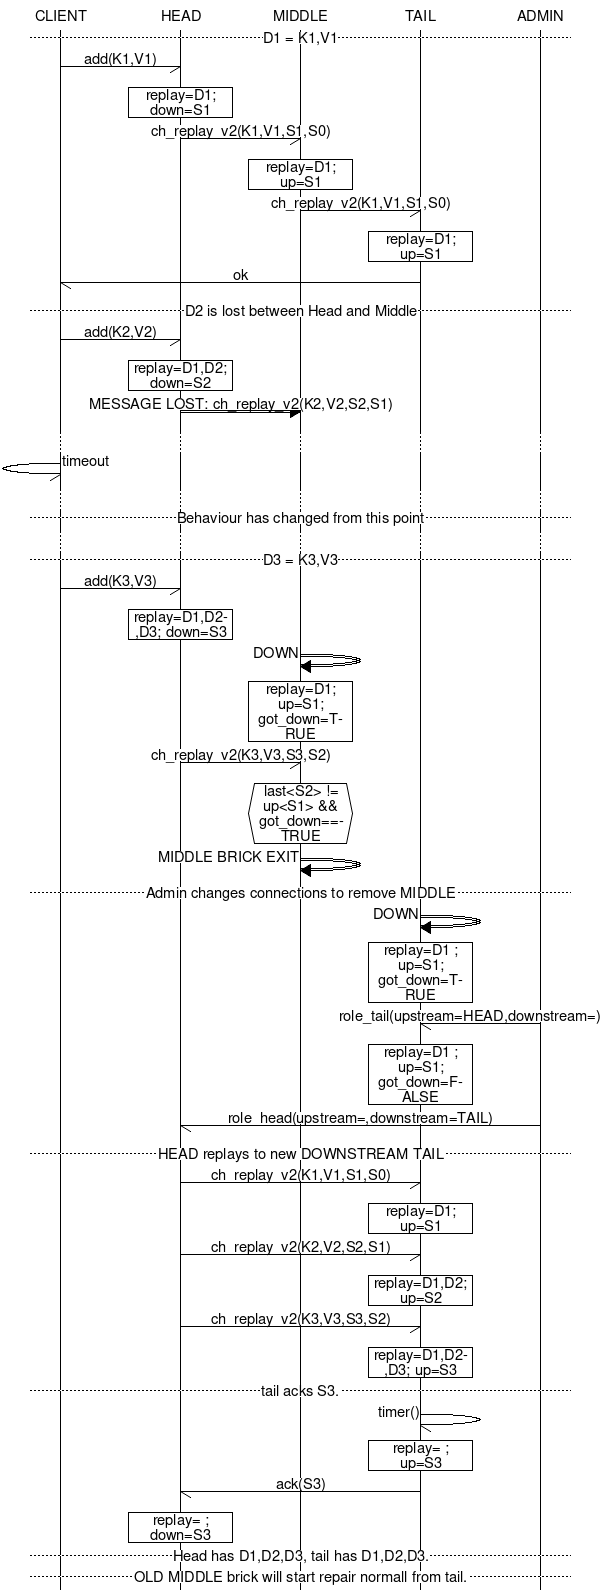 ## -*- mode: graphviz-dot -*-
## vim: set syntax=dot:

##
## Copyright (c) 2005-2011 Gemini Mobile Technologies, Inc.  All rights reserved.
##
## Licensed under the Apache License, Version 2.0 (the "License");
## you may not use this file except in compliance with the License.
## You may obtain a copy of the License at
##
##     http://www.apache.org/licenses/LICENSE-2.0
##
## Unless required by applicable law or agreed to in writing, software
## distributed under the License is distributed on an "AS IS" BASIS,
## WITHOUT WARRANTIES OR CONDITIONS OF ANY KIND, either express or implied.
## See the License for the specific language governing permissions and
## limitations under the License.
##

msc {
    CLIENT, HEAD, MIDDLE, TAIL, ADMIN;
    --- [label="D1 = K1,V1"];
    CLIENT -> HEAD    [label="add(K1,V1)"];
    HEAD box HEAD     [label="replay=D1; down=S1"];
    HEAD -> MIDDLE    [label="ch_replay_v2(K1,V1,S1,S0)"];
    MIDDLE box MIDDLE [label="replay=D1; up=S1"];
    MIDDLE -> TAIL    [label="ch_replay_v2(K1,V1,S1,S0)"];
    TAIL box TAIL     [label="replay=D1; up=S1"];
    TAIL -> CLIENT    [label="ok"];

    --- [label="D2 is lost between Head and Middle"];
    CLIENT -> HEAD    [label="add(K2,V2)"];
    HEAD box HEAD     [label="replay=D1,D2; down=S2"];
    HEAD :> MIDDLE    [label="MESSAGE LOST: ch_replay_v2(K2,V2,S2,S1)"];
    ...;
    CLIENT -> CLIENT  [label="timeout"];

    ...;
    --- [label="Behaviour has changed from this point"];
    ...;

    --- [label="D3 = K3,V3"];
    CLIENT -> HEAD    [label="add(K3,V3)"];
    HEAD box HEAD     [label="replay=D1,D2,D3; down=S3"];
    MIDDLE :> MIDDLE  [label="DOWN"];
    MIDDLE box MIDDLE [label="replay=D1; up=S1; got_down=TRUE"];
    HEAD -> MIDDLE    [label="ch_replay_v2(K3,V3,S3,S2)"];
    MIDDLE abox MIDDLE [label="last<S2> != up<S1> && got_down==TRUE"];
    MIDDLE :> MIDDLE [label="MIDDLE BRICK EXIT"];

    --- [label="Admin changes connections to remove MIDDLE"];
    TAIL :> TAIL  [label="DOWN"];
    TAIL box TAIL [label="replay=D1 ; up=S1; got_down=TRUE"];
    ADMIN -> TAIL [label="role_tail(upstream=HEAD,downstream=)"];
    TAIL box TAIL [label="replay=D1 ; up=S1; got_down=FALSE"];
    ADMIN -> HEAD [label="role_head(upstream=,downstream=TAIL)"];

    --- [label="HEAD replays to new DOWNSTREAM TAIL"];
    HEAD -> TAIL    [label="ch_replay_v2(K1,V1,S1,S0)"];
    TAIL box TAIL [label="replay=D1; up=S1"];
    HEAD -> TAIL    [label="ch_replay_v2(K2,V2,S2,S1)"];
    TAIL box TAIL [label="replay=D1,D2; up=S2"];
    HEAD -> TAIL    [label="ch_replay_v2(K3,V3,S3,S2)"];
    TAIL box TAIL [label="replay=D1,D2,D3; up=S3"];

    --- [label="tail acks S3."];
    TAIL -> TAIL      [label="timer()"];
    TAIL box TAIL     [label="replay= ; up=S3"];
    TAIL -> HEAD    [label="ack(S3)"];
    HEAD box HEAD [label="replay= ; down=S3"];

    --- [label="Head has D1,D2,D3, tail has D1,D2,D3."];
    --- [label="OLD MIDDLE brick will start repair normall from tail."];
}
